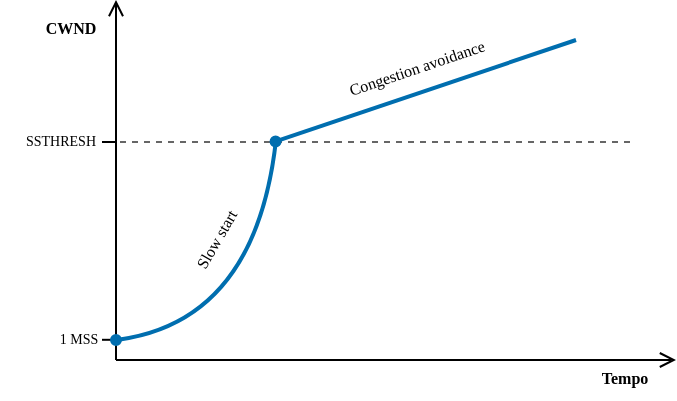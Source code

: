 <mxfile version="20.2.3" type="device"><diagram id="AzqDClET7dcJzGsHR13M" name="Page-1"><mxGraphModel dx="583" dy="300" grid="1" gridSize="10" guides="1" tooltips="1" connect="1" arrows="1" fold="1" page="1" pageScale="1" pageWidth="827" pageHeight="1169" math="0" shadow="0"><root><mxCell id="0"/><mxCell id="1" parent="0"/><mxCell id="uaC6J0QnaKZKQnQRaUaz-80" value="" style="endArrow=none;dashed=1;html=1;strokeWidth=1;rounded=0;shadow=0;fontFamily=Bahnschrift;fontSize=8;fontColor=#000000;startSize=0;endSize=6;sourcePerimeterSpacing=0;jumpSize=6;strokeColor=#000000;opacity=60;" parent="1" edge="1"><mxGeometry width="50" height="50" relative="1" as="geometry"><mxPoint x="242" y="171" as="sourcePoint"/><mxPoint x="500" y="171" as="targetPoint"/></mxGeometry></mxCell><mxCell id="uaC6J0QnaKZKQnQRaUaz-74" value="" style="endArrow=open;html=1;rounded=0;fontFamily=Bahnschrift;fontSize=8;fontColor=#000000;startSize=14;endSize=6;strokeColor=#000000;curved=1;strokeWidth=1;endFill=0;" parent="1" edge="1"><mxGeometry width="50" height="50" relative="1" as="geometry"><mxPoint x="240" y="280" as="sourcePoint"/><mxPoint x="240" y="100" as="targetPoint"/></mxGeometry></mxCell><mxCell id="uaC6J0QnaKZKQnQRaUaz-75" value="" style="endArrow=open;html=1;rounded=0;fontFamily=Bahnschrift;fontSize=8;fontColor=#000000;startSize=14;endSize=6;strokeColor=#000000;curved=1;strokeWidth=1;endFill=0;" parent="1" edge="1"><mxGeometry width="50" height="50" relative="1" as="geometry"><mxPoint x="240" y="280" as="sourcePoint"/><mxPoint x="520" y="280" as="targetPoint"/></mxGeometry></mxCell><mxCell id="uaC6J0QnaKZKQnQRaUaz-77" value="" style="endArrow=none;html=1;fontFamily=Bahnschrift;fontSize=8;fontColor=#000000;startSize=0;endSize=14;strokeColor=#006EAF;strokeWidth=2;fillColor=#1ba1e2;rounded=0;jumpSize=6;shadow=0;sourcePerimeterSpacing=0;startArrow=circle;startFill=1;" parent="1" edge="1"><mxGeometry width="50" height="50" relative="1" as="geometry"><mxPoint x="316" y="172" as="sourcePoint"/><mxPoint x="470" y="120" as="targetPoint"/></mxGeometry></mxCell><mxCell id="uaC6J0QnaKZKQnQRaUaz-78" value="Slow start" style="text;html=1;align=center;verticalAlign=middle;resizable=0;points=[];autosize=1;strokeColor=none;fillColor=none;fontSize=8;fontFamily=Bahnschrift;fontColor=#000000;rotation=-60;" parent="1" vertex="1"><mxGeometry x="260" y="210" width="60" height="20" as="geometry"/></mxCell><mxCell id="uaC6J0QnaKZKQnQRaUaz-79" value="Congestion avoidance" style="text;html=1;align=center;verticalAlign=middle;resizable=0;points=[];autosize=1;strokeColor=none;fillColor=none;fontSize=8;fontFamily=Bahnschrift;fontColor=#000000;rotation=-18.7;" parent="1" vertex="1"><mxGeometry x="340" y="124" width="100" height="20" as="geometry"/></mxCell><mxCell id="uaC6J0QnaKZKQnQRaUaz-81" value="SSTHRESH" style="text;html=1;align=center;verticalAlign=middle;resizable=0;points=[];autosize=1;strokeColor=none;fillColor=none;fontSize=7;fontFamily=Bahnschrift;fontColor=#000000;" parent="1" vertex="1"><mxGeometry x="182" y="161" width="60" height="20" as="geometry"/></mxCell><mxCell id="uaC6J0QnaKZKQnQRaUaz-82" value="1 MSS" style="text;html=1;align=center;verticalAlign=middle;resizable=0;points=[];autosize=1;strokeColor=none;fillColor=none;fontSize=7;fontFamily=Bahnschrift;fontColor=#000000;" parent="1" vertex="1"><mxGeometry x="201" y="260" width="40" height="20" as="geometry"/></mxCell><mxCell id="uaC6J0QnaKZKQnQRaUaz-83" value="" style="endArrow=none;html=1;rounded=0;shadow=0;fontFamily=Bahnschrift;fontSize=8;fontColor=#000000;startSize=0;endSize=6;sourcePerimeterSpacing=0;strokeColor=#000000;strokeWidth=1;jumpSize=6;" parent="1" edge="1"><mxGeometry width="50" height="50" relative="1" as="geometry"><mxPoint x="233" y="171" as="sourcePoint"/><mxPoint x="240" y="171" as="targetPoint"/></mxGeometry></mxCell><mxCell id="uaC6J0QnaKZKQnQRaUaz-84" value="" style="endArrow=none;html=1;rounded=0;shadow=0;fontFamily=Bahnschrift;fontSize=8;fontColor=#000000;startSize=0;endSize=6;sourcePerimeterSpacing=0;strokeColor=#000000;strokeWidth=1;jumpSize=6;" parent="1" edge="1"><mxGeometry width="50" height="50" relative="1" as="geometry"><mxPoint x="233" y="269.9" as="sourcePoint"/><mxPoint x="240" y="269.9" as="targetPoint"/></mxGeometry></mxCell><mxCell id="uaC6J0QnaKZKQnQRaUaz-85" value="CWND" style="text;html=1;align=center;verticalAlign=middle;resizable=0;points=[];autosize=1;strokeColor=none;fillColor=none;fontSize=8;fontFamily=Bahnschrift;fontColor=#000000;fontStyle=1" parent="1" vertex="1"><mxGeometry x="192" y="104" width="50" height="20" as="geometry"/></mxCell><mxCell id="uaC6J0QnaKZKQnQRaUaz-86" value="Tempo" style="text;html=1;align=center;verticalAlign=middle;resizable=0;points=[];autosize=1;strokeColor=none;fillColor=none;fontSize=8;fontFamily=Bahnschrift;fontColor=#000000;fontStyle=1" parent="1" vertex="1"><mxGeometry x="469" y="279" width="50" height="20" as="geometry"/></mxCell><mxCell id="uaC6J0QnaKZKQnQRaUaz-76" value="" style="endArrow=none;html=1;rounded=0;fontFamily=Bahnschrift;fontSize=8;fontColor=#000000;startSize=4;endSize=14;strokeColor=#006EAF;strokeWidth=2;curved=1;fillColor=#1ba1e2;startArrow=oval;startFill=1;" parent="1" edge="1"><mxGeometry width="50" height="50" relative="1" as="geometry"><mxPoint x="240" y="270" as="sourcePoint"/><mxPoint x="320" y="170" as="targetPoint"/><Array as="points"><mxPoint x="310" y="260"/></Array></mxGeometry></mxCell></root></mxGraphModel></diagram></mxfile>